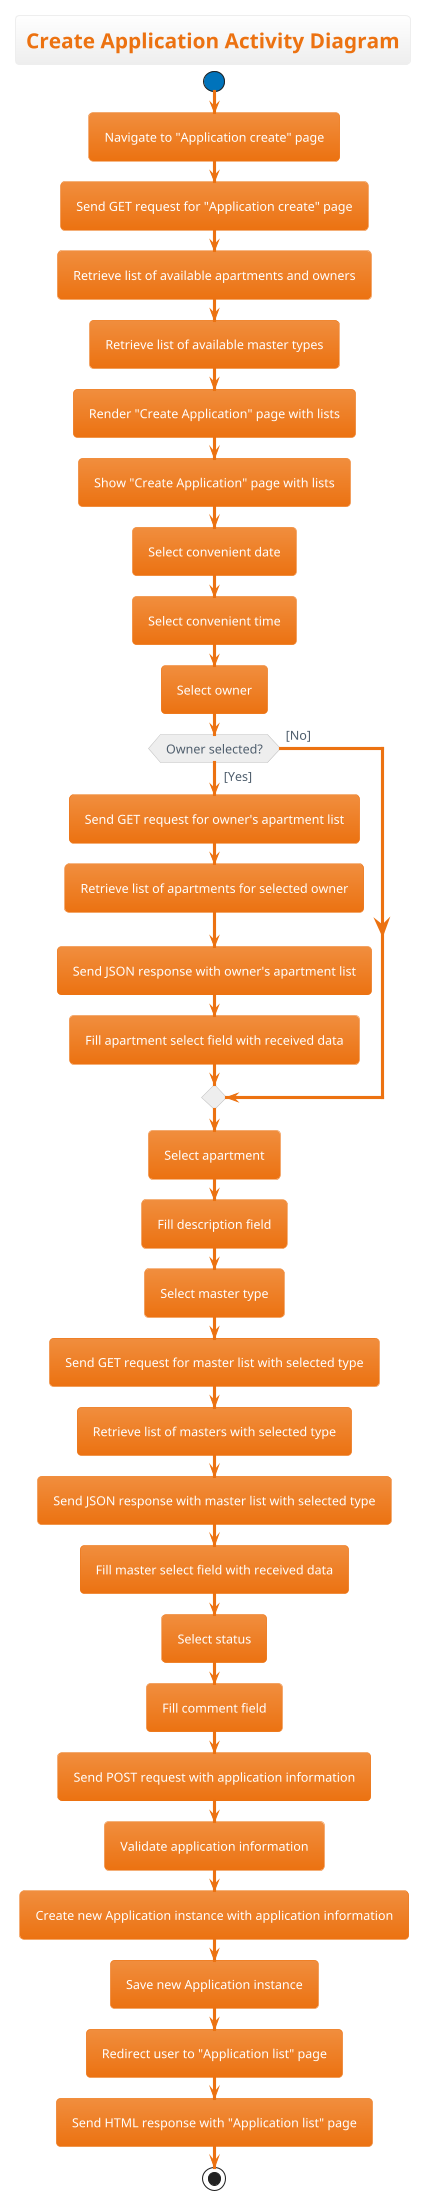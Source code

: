 @startuml
!theme aws-orange
title Create Application Activity Diagram


start
:Navigate to "Application create" page;

:Send GET request for "Application create" page;

:Retrieve list of available apartments and owners;
:Retrieve list of available master types;
:Render "Create Application" page with lists;

:Show "Create Application" page with lists;
:Select convenient date;
:Select convenient time;
:Select owner;
if(Owner selected?) then([Yes])
    :Send GET request for owner's apartment list;
    
    :Retrieve list of apartments for selected owner;
    :Send JSON response with owner's apartment list;
    
    :Fill apartment select field with received data;
else([No])
endif
:Select apartment;
:Fill description field;
:Select master type;
:Send GET request for master list with selected type;

:Retrieve list of masters with selected type;
:Send JSON response with master list with selected type;

:Fill master select field with received data;
:Select status;
:Fill comment field;
:Send POST request with application information;

:Validate application information;
:Create new Application instance with application information;
:Save new Application instance;
:Redirect user to "Application list" page;
:Send HTML response with "Application list" page;
stop
@enduml
